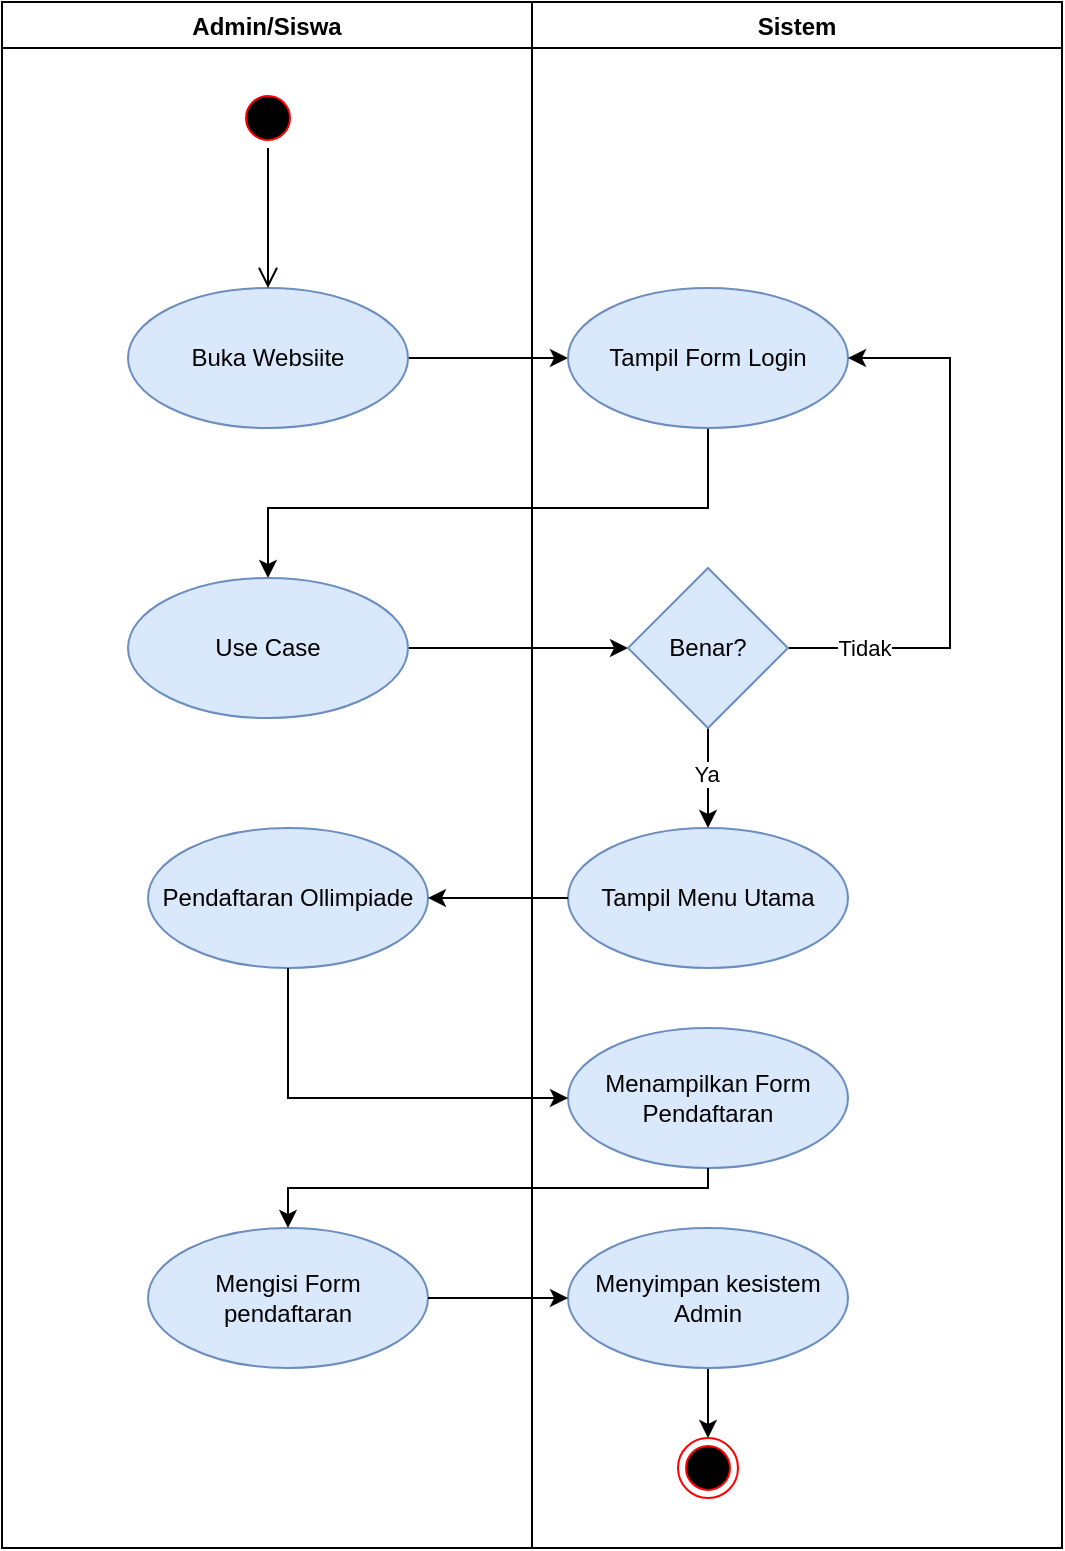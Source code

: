 <mxfile version="21.7.2" type="device">
  <diagram name="Page-1" id="AH_W6rJPJZh1zAS1JdJ8">
    <mxGraphModel dx="1225" dy="1108" grid="1" gridSize="10" guides="1" tooltips="1" connect="1" arrows="1" fold="1" page="1" pageScale="1" pageWidth="850" pageHeight="1100" math="0" shadow="0">
      <root>
        <mxCell id="0" />
        <mxCell id="1" parent="0" />
        <mxCell id="zwki1-v5fkkkG0a31AAx-23" value="" style="edgeStyle=orthogonalEdgeStyle;rounded=0;orthogonalLoop=1;jettySize=auto;html=1;" parent="1" source="zwki1-v5fkkkG0a31AAx-16" target="zwki1-v5fkkkG0a31AAx-17" edge="1">
          <mxGeometry relative="1" as="geometry" />
        </mxCell>
        <mxCell id="zwki1-v5fkkkG0a31AAx-16" value="Buka Websiite" style="ellipse;whiteSpace=wrap;html=1;fillColor=#dae8fc;strokeColor=#6c8ebf;" parent="1" vertex="1">
          <mxGeometry x="230" y="290" width="140" height="70" as="geometry" />
        </mxCell>
        <mxCell id="zwki1-v5fkkkG0a31AAx-26" style="edgeStyle=orthogonalEdgeStyle;rounded=0;orthogonalLoop=1;jettySize=auto;html=1;entryX=0.5;entryY=0;entryDx=0;entryDy=0;" parent="1" source="zwki1-v5fkkkG0a31AAx-17" target="zwki1-v5fkkkG0a31AAx-18" edge="1">
          <mxGeometry relative="1" as="geometry">
            <Array as="points">
              <mxPoint x="520" y="400" />
              <mxPoint x="300" y="400" />
            </Array>
          </mxGeometry>
        </mxCell>
        <mxCell id="zwki1-v5fkkkG0a31AAx-17" value="Tampil Form Login" style="ellipse;whiteSpace=wrap;html=1;fillColor=#dae8fc;strokeColor=#6c8ebf;" parent="1" vertex="1">
          <mxGeometry x="450" y="290" width="140" height="70" as="geometry" />
        </mxCell>
        <mxCell id="zwki1-v5fkkkG0a31AAx-25" value="" style="edgeStyle=orthogonalEdgeStyle;rounded=0;orthogonalLoop=1;jettySize=auto;html=1;" parent="1" source="zwki1-v5fkkkG0a31AAx-18" target="zwki1-v5fkkkG0a31AAx-19" edge="1">
          <mxGeometry relative="1" as="geometry" />
        </mxCell>
        <mxCell id="zwki1-v5fkkkG0a31AAx-18" value="Use Case" style="ellipse;whiteSpace=wrap;html=1;fillColor=#dae8fc;strokeColor=#6c8ebf;" parent="1" vertex="1">
          <mxGeometry x="230" y="435" width="140" height="70" as="geometry" />
        </mxCell>
        <mxCell id="zwki1-v5fkkkG0a31AAx-68" value="" style="edgeStyle=orthogonalEdgeStyle;rounded=0;orthogonalLoop=1;jettySize=auto;html=1;" parent="1" source="zwki1-v5fkkkG0a31AAx-19" target="zwki1-v5fkkkG0a31AAx-20" edge="1">
          <mxGeometry relative="1" as="geometry" />
        </mxCell>
        <mxCell id="zwki1-v5fkkkG0a31AAx-70" value="Ya" style="edgeLabel;html=1;align=center;verticalAlign=middle;resizable=0;points=[];" parent="zwki1-v5fkkkG0a31AAx-68" vertex="1" connectable="0">
          <mxGeometry x="-0.1" y="-1" relative="1" as="geometry">
            <mxPoint as="offset" />
          </mxGeometry>
        </mxCell>
        <mxCell id="zwki1-v5fkkkG0a31AAx-71" style="edgeStyle=orthogonalEdgeStyle;rounded=0;orthogonalLoop=1;jettySize=auto;html=1;entryX=1;entryY=0.5;entryDx=0;entryDy=0;" parent="1" source="zwki1-v5fkkkG0a31AAx-19" target="zwki1-v5fkkkG0a31AAx-17" edge="1">
          <mxGeometry relative="1" as="geometry">
            <mxPoint x="640" y="300" as="targetPoint" />
            <Array as="points">
              <mxPoint x="641" y="470" />
              <mxPoint x="641" y="325" />
            </Array>
          </mxGeometry>
        </mxCell>
        <mxCell id="zwki1-v5fkkkG0a31AAx-72" value="Tidak" style="edgeLabel;html=1;align=center;verticalAlign=middle;resizable=0;points=[];" parent="zwki1-v5fkkkG0a31AAx-71" vertex="1" connectable="0">
          <mxGeometry x="-0.726" y="-3" relative="1" as="geometry">
            <mxPoint y="-3" as="offset" />
          </mxGeometry>
        </mxCell>
        <mxCell id="zwki1-v5fkkkG0a31AAx-19" value="Benar?" style="rhombus;whiteSpace=wrap;html=1;fillColor=#dae8fc;strokeColor=#6c8ebf;" parent="1" vertex="1">
          <mxGeometry x="480" y="430" width="80" height="80" as="geometry" />
        </mxCell>
        <mxCell id="zwki1-v5fkkkG0a31AAx-21" value="" style="ellipse;html=1;shape=startState;fillColor=#000000;strokeColor=#ff0000;" parent="1" vertex="1">
          <mxGeometry x="285" y="190" width="30" height="30" as="geometry" />
        </mxCell>
        <mxCell id="zwki1-v5fkkkG0a31AAx-22" value="" style="edgeStyle=orthogonalEdgeStyle;html=1;verticalAlign=bottom;endArrow=open;endSize=8;strokeColor=#000000;rounded=0;entryX=0.5;entryY=0;entryDx=0;entryDy=0;" parent="1" source="zwki1-v5fkkkG0a31AAx-21" target="zwki1-v5fkkkG0a31AAx-16" edge="1">
          <mxGeometry relative="1" as="geometry">
            <mxPoint x="300" y="280" as="targetPoint" />
          </mxGeometry>
        </mxCell>
        <mxCell id="zwki1-v5fkkkG0a31AAx-64" value="Admin/Siswa" style="swimlane;" parent="1" vertex="1">
          <mxGeometry x="167" y="147" width="265" height="773" as="geometry" />
        </mxCell>
        <mxCell id="zwki1-v5fkkkG0a31AAx-76" value="Pendaftaran Ollimpiade" style="ellipse;whiteSpace=wrap;html=1;fillColor=#dae8fc;strokeColor=#6c8ebf;" parent="zwki1-v5fkkkG0a31AAx-64" vertex="1">
          <mxGeometry x="73" y="413" width="140" height="70" as="geometry" />
        </mxCell>
        <mxCell id="zwki1-v5fkkkG0a31AAx-78" value="Mengisi Form pendaftaran" style="ellipse;whiteSpace=wrap;html=1;fillColor=#dae8fc;strokeColor=#6c8ebf;" parent="zwki1-v5fkkkG0a31AAx-64" vertex="1">
          <mxGeometry x="73" y="613" width="140" height="70" as="geometry" />
        </mxCell>
        <mxCell id="zwki1-v5fkkkG0a31AAx-65" value="Sistem" style="swimlane;" parent="1" vertex="1">
          <mxGeometry x="432" y="147" width="265" height="773" as="geometry">
            <mxRectangle x="425" y="140" width="100" height="30" as="alternateBounds" />
          </mxGeometry>
        </mxCell>
        <mxCell id="zwki1-v5fkkkG0a31AAx-20" value="Tampil Menu Utama" style="ellipse;whiteSpace=wrap;html=1;fillColor=#dae8fc;strokeColor=#6c8ebf;" parent="zwki1-v5fkkkG0a31AAx-65" vertex="1">
          <mxGeometry x="18" y="413" width="140" height="70" as="geometry" />
        </mxCell>
        <mxCell id="zwki1-v5fkkkG0a31AAx-77" value="Menampilkan Form Pendaftaran" style="ellipse;whiteSpace=wrap;html=1;fillColor=#dae8fc;strokeColor=#6c8ebf;" parent="zwki1-v5fkkkG0a31AAx-65" vertex="1">
          <mxGeometry x="18" y="513" width="140" height="70" as="geometry" />
        </mxCell>
        <mxCell id="t0MtMs9i2UD_4Wn9dMZK-1" value="" style="edgeStyle=orthogonalEdgeStyle;rounded=0;orthogonalLoop=1;jettySize=auto;html=1;" edge="1" parent="zwki1-v5fkkkG0a31AAx-65" source="zwki1-v5fkkkG0a31AAx-79" target="zwki1-v5fkkkG0a31AAx-82">
          <mxGeometry relative="1" as="geometry" />
        </mxCell>
        <mxCell id="zwki1-v5fkkkG0a31AAx-79" value="Menyimpan kesistem Admin" style="ellipse;whiteSpace=wrap;html=1;fillColor=#dae8fc;strokeColor=#6c8ebf;" parent="zwki1-v5fkkkG0a31AAx-65" vertex="1">
          <mxGeometry x="18" y="613" width="140" height="70" as="geometry" />
        </mxCell>
        <mxCell id="zwki1-v5fkkkG0a31AAx-82" value="" style="ellipse;html=1;shape=endState;fillColor=#000000;strokeColor=#ff0000;" parent="zwki1-v5fkkkG0a31AAx-65" vertex="1">
          <mxGeometry x="73" y="718" width="30" height="30" as="geometry" />
        </mxCell>
        <mxCell id="zwki1-v5fkkkG0a31AAx-84" value="" style="edgeStyle=orthogonalEdgeStyle;rounded=0;orthogonalLoop=1;jettySize=auto;html=1;" parent="1" source="zwki1-v5fkkkG0a31AAx-20" target="zwki1-v5fkkkG0a31AAx-76" edge="1">
          <mxGeometry relative="1" as="geometry" />
        </mxCell>
        <mxCell id="zwki1-v5fkkkG0a31AAx-86" style="edgeStyle=orthogonalEdgeStyle;rounded=0;orthogonalLoop=1;jettySize=auto;html=1;entryX=0;entryY=0.5;entryDx=0;entryDy=0;" parent="1" source="zwki1-v5fkkkG0a31AAx-76" target="zwki1-v5fkkkG0a31AAx-77" edge="1">
          <mxGeometry relative="1" as="geometry">
            <Array as="points">
              <mxPoint x="310" y="695" />
            </Array>
          </mxGeometry>
        </mxCell>
        <mxCell id="zwki1-v5fkkkG0a31AAx-87" style="edgeStyle=orthogonalEdgeStyle;rounded=0;orthogonalLoop=1;jettySize=auto;html=1;entryX=0.5;entryY=0;entryDx=0;entryDy=0;" parent="1" source="zwki1-v5fkkkG0a31AAx-77" target="zwki1-v5fkkkG0a31AAx-78" edge="1">
          <mxGeometry relative="1" as="geometry">
            <Array as="points">
              <mxPoint x="520" y="740" />
              <mxPoint x="310" y="740" />
            </Array>
          </mxGeometry>
        </mxCell>
        <mxCell id="zwki1-v5fkkkG0a31AAx-88" value="" style="edgeStyle=orthogonalEdgeStyle;rounded=0;orthogonalLoop=1;jettySize=auto;html=1;" parent="1" source="zwki1-v5fkkkG0a31AAx-78" target="zwki1-v5fkkkG0a31AAx-79" edge="1">
          <mxGeometry relative="1" as="geometry" />
        </mxCell>
      </root>
    </mxGraphModel>
  </diagram>
</mxfile>
